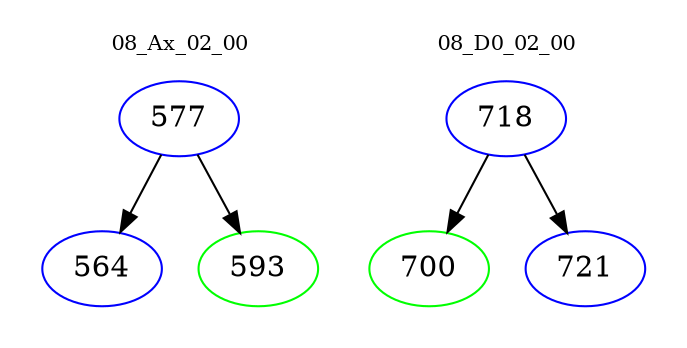 digraph{
subgraph cluster_0 {
color = white
label = "08_Ax_02_00";
fontsize=10;
T0_577 [label="577", color="blue"]
T0_577 -> T0_564 [color="black"]
T0_564 [label="564", color="blue"]
T0_577 -> T0_593 [color="black"]
T0_593 [label="593", color="green"]
}
subgraph cluster_1 {
color = white
label = "08_D0_02_00";
fontsize=10;
T1_718 [label="718", color="blue"]
T1_718 -> T1_700 [color="black"]
T1_700 [label="700", color="green"]
T1_718 -> T1_721 [color="black"]
T1_721 [label="721", color="blue"]
}
}
